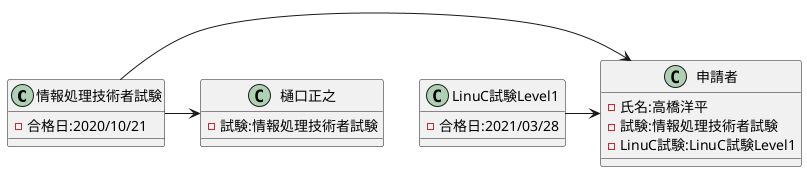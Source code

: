@startuml 演習3-6_OBJ_資格取得のオブジェクト図

class 情報処理技術者試験{
    -合格日:2020/10/21
}
class LinuC試験Level1{
    -合格日:2021/03/28
}
class 申請者{
    -氏名:高橋洋平
    -試験:情報処理技術者試験
    -LinuC試験:LinuC試験Level1
}
class 樋口正之{
    -試験:情報処理技術者試験
}

情報処理技術者試験-> 申請者
情報処理技術者試験-> 樋口正之
LinuC試験Level1-> 申請者

@enduml